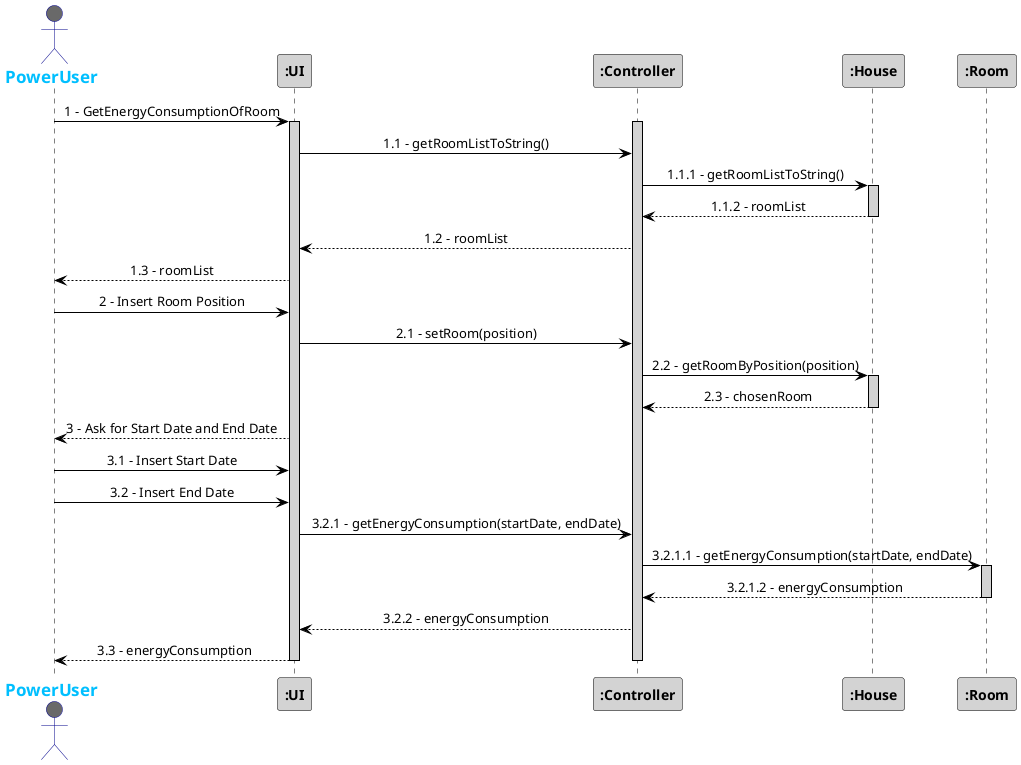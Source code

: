 @startuml
skinparam sequenceMessageAlign center
skinparam sequence {
	ArrowColor Black
	ActorBorderColor DarkBlue
	LifeLineBorderColor black
	LifeLineBackgroundColor LightGrey

	ParticipantBorderColor Black
	ParticipantBackgroundColor LightGrey
	ParticipantFontStyle Bold

	ActorBackgroundColor DimGrey
	ActorFontColor DeepSkyBlue
	ActorFontStyle Bold
	ActorFontSize 17
	ActorFontName Aapex
}

actor PowerUser
PowerUser -> ":UI": 1 - GetEnergyConsumptionOfRoom
activate ":UI"
activate ":Controller"
":UI" -> ":Controller": 1.1 - getRoomListToString()
":Controller" -> ":House": 1.1.1 - getRoomListToString()
activate ":House"
":Controller" <-- ":House": 1.1.2 - roomList
deactivate ":House"
":UI" <-- ":Controller": 1.2 - roomList
PowerUser <-- ":UI": 1.3 - roomList

PowerUser -> ":UI": 2 - Insert Room Position
":UI" -> ":Controller": 2.1 - setRoom(position)
":Controller" -> ":House": 2.2 - getRoomByPosition(position)
activate ":House"
":Controller" <-- ":House": 2.3 - chosenRoom
deactivate ":House"

PowerUser <-- ":UI": 3 - Ask for Start Date and End Date
PowerUser -> ":UI": 3.1 - Insert Start Date
PowerUser -> ":UI": 3.2 - Insert End Date
":UI" -> ":Controller": 3.2.1 - getEnergyConsumption(startDate, endDate)
":Controller" -> ":Room": 3.2.1.1 - getEnergyConsumption(startDate, endDate)
activate ":Room"
":Controller" <-- ":Room": 3.2.1.2 - energyConsumption
deactivate ":Room"
":UI" <-- ":Controller": 3.2.2 - energyConsumption
PowerUser <-- ":UI": 3.3 - energyConsumption
deactivate ":Controller"
deactivate ":UI"

@enduml